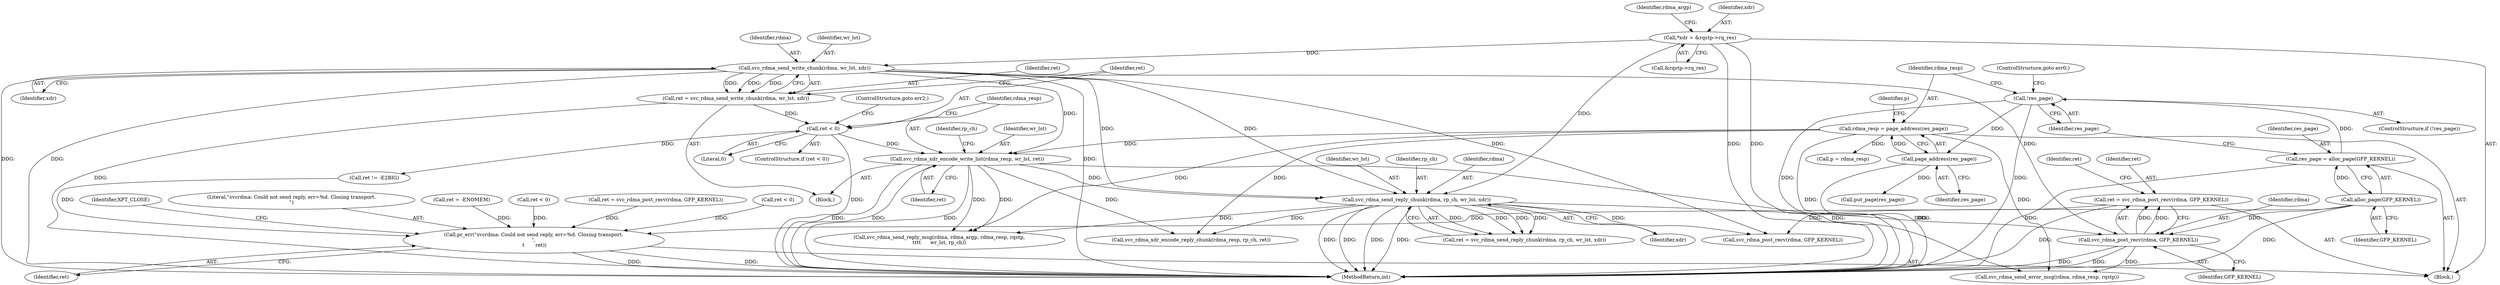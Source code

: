 digraph "0_linux_c70422f760c120480fee4de6c38804c72aa26bc1_40@API" {
"1000275" [label="(Call,ret = svc_rdma_post_recv(rdma, GFP_KERNEL))"];
"1000277" [label="(Call,svc_rdma_post_recv(rdma, GFP_KERNEL))"];
"1000230" [label="(Call,svc_rdma_send_reply_chunk(rdma, rp_ch, wr_lst, xdr))"];
"1000212" [label="(Call,svc_rdma_send_write_chunk(rdma, wr_lst, xdr))"];
"1000119" [label="(Call,*xdr = &rqstp->rq_res)"];
"1000221" [label="(Call,svc_rdma_xdr_encode_write_list(rdma_resp, wr_lst, ret))"];
"1000157" [label="(Call,rdma_resp = page_address(res_page))"];
"1000159" [label="(Call,page_address(res_page))"];
"1000154" [label="(Call,!res_page)"];
"1000149" [label="(Call,res_page = alloc_page(GFP_KERNEL))"];
"1000151" [label="(Call,alloc_page(GFP_KERNEL))"];
"1000217" [label="(Call,ret < 0)"];
"1000210" [label="(Call,ret = svc_rdma_send_write_chunk(rdma, wr_lst, xdr))"];
"1000300" [label="(Call,pr_err(\"svcrdma: Could not send reply, err=%d. Closing transport.\n\",\n \t       ret))"];
"1000154" [label="(Call,!res_page)"];
"1000128" [label="(Identifier,rdma_argp)"];
"1000220" [label="(ControlStructure,goto err2;)"];
"1000228" [label="(Call,ret = svc_rdma_send_reply_chunk(rdma, rp_ch, wr_lst, xdr))"];
"1000246" [label="(Call,svc_rdma_post_recv(rdma, GFP_KERNEL))"];
"1000254" [label="(Call,svc_rdma_send_reply_msg(rdma, rdma_argp, rdma_resp, rqstp,\n\t\t\t\t      wr_lst, rp_ch))"];
"1000217" [label="(Call,ret < 0)"];
"1000234" [label="(Identifier,xdr)"];
"1000119" [label="(Call,*xdr = &rqstp->rq_res)"];
"1000275" [label="(Call,ret = svc_rdma_post_recv(rdma, GFP_KERNEL))"];
"1000278" [label="(Identifier,rdma)"];
"1000149" [label="(Call,res_page = alloc_page(GFP_KERNEL))"];
"1000155" [label="(Identifier,res_page)"];
"1000216" [label="(ControlStructure,if (ret < 0))"];
"1000302" [label="(Identifier,ret)"];
"1000211" [label="(Identifier,ret)"];
"1000224" [label="(Identifier,ret)"];
"1000226" [label="(Identifier,rp_ch)"];
"1000120" [label="(Identifier,xdr)"];
"1000218" [label="(Identifier,ret)"];
"1000301" [label="(Literal,\"svcrdma: Could not send reply, err=%d. Closing transport.\n\")"];
"1000233" [label="(Identifier,wr_lst)"];
"1000270" [label="(Call,ret != -E2BIG)"];
"1000152" [label="(Identifier,GFP_KERNEL)"];
"1000277" [label="(Call,svc_rdma_post_recv(rdma, GFP_KERNEL))"];
"1000159" [label="(Call,page_address(res_page))"];
"1000209" [label="(Block,)"];
"1000162" [label="(Identifier,p)"];
"1000145" [label="(Call,ret = -ENOMEM)"];
"1000213" [label="(Identifier,rdma)"];
"1000240" [label="(Call,svc_rdma_xdr_encode_reply_chunk(rdma_resp, rp_ch, ret))"];
"1000161" [label="(Call,p = rdma_resp)"];
"1000219" [label="(Literal,0)"];
"1000262" [label="(Call,ret < 0)"];
"1000151" [label="(Call,alloc_page(GFP_KERNEL))"];
"1000244" [label="(Call,ret = svc_rdma_post_recv(rdma, GFP_KERNEL))"];
"1000285" [label="(Call,svc_rdma_send_error_msg(rdma, rdma_resp, rqstp))"];
"1000276" [label="(Identifier,ret)"];
"1000281" [label="(Identifier,ret)"];
"1000153" [label="(ControlStructure,if (!res_page))"];
"1000150" [label="(Identifier,res_page)"];
"1000160" [label="(Identifier,res_page)"];
"1000290" [label="(Call,ret < 0)"];
"1000232" [label="(Identifier,rp_ch)"];
"1000222" [label="(Identifier,rdma_resp)"];
"1000212" [label="(Call,svc_rdma_send_write_chunk(rdma, wr_lst, xdr))"];
"1000221" [label="(Call,svc_rdma_xdr_encode_write_list(rdma_resp, wr_lst, ret))"];
"1000215" [label="(Identifier,xdr)"];
"1000231" [label="(Identifier,rdma)"];
"1000121" [label="(Call,&rqstp->rq_res)"];
"1000156" [label="(ControlStructure,goto err0;)"];
"1000106" [label="(Block,)"];
"1000230" [label="(Call,svc_rdma_send_reply_chunk(rdma, rp_ch, wr_lst, xdr))"];
"1000304" [label="(Identifier,XPT_CLOSE)"];
"1000158" [label="(Identifier,rdma_resp)"];
"1000223" [label="(Identifier,wr_lst)"];
"1000210" [label="(Call,ret = svc_rdma_send_write_chunk(rdma, wr_lst, xdr))"];
"1000297" [label="(Call,put_page(res_page))"];
"1000279" [label="(Identifier,GFP_KERNEL)"];
"1000214" [label="(Identifier,wr_lst)"];
"1000157" [label="(Call,rdma_resp = page_address(res_page))"];
"1000312" [label="(MethodReturn,int)"];
"1000300" [label="(Call,pr_err(\"svcrdma: Could not send reply, err=%d. Closing transport.\n\",\n \t       ret))"];
"1000275" -> "1000106"  [label="AST: "];
"1000275" -> "1000277"  [label="CFG: "];
"1000276" -> "1000275"  [label="AST: "];
"1000277" -> "1000275"  [label="AST: "];
"1000281" -> "1000275"  [label="CFG: "];
"1000275" -> "1000312"  [label="DDG: "];
"1000277" -> "1000275"  [label="DDG: "];
"1000277" -> "1000275"  [label="DDG: "];
"1000275" -> "1000300"  [label="DDG: "];
"1000277" -> "1000279"  [label="CFG: "];
"1000278" -> "1000277"  [label="AST: "];
"1000279" -> "1000277"  [label="AST: "];
"1000277" -> "1000312"  [label="DDG: "];
"1000277" -> "1000312"  [label="DDG: "];
"1000230" -> "1000277"  [label="DDG: "];
"1000212" -> "1000277"  [label="DDG: "];
"1000151" -> "1000277"  [label="DDG: "];
"1000277" -> "1000285"  [label="DDG: "];
"1000230" -> "1000228"  [label="AST: "];
"1000230" -> "1000234"  [label="CFG: "];
"1000231" -> "1000230"  [label="AST: "];
"1000232" -> "1000230"  [label="AST: "];
"1000233" -> "1000230"  [label="AST: "];
"1000234" -> "1000230"  [label="AST: "];
"1000228" -> "1000230"  [label="CFG: "];
"1000230" -> "1000312"  [label="DDG: "];
"1000230" -> "1000312"  [label="DDG: "];
"1000230" -> "1000312"  [label="DDG: "];
"1000230" -> "1000312"  [label="DDG: "];
"1000230" -> "1000228"  [label="DDG: "];
"1000230" -> "1000228"  [label="DDG: "];
"1000230" -> "1000228"  [label="DDG: "];
"1000230" -> "1000228"  [label="DDG: "];
"1000212" -> "1000230"  [label="DDG: "];
"1000212" -> "1000230"  [label="DDG: "];
"1000221" -> "1000230"  [label="DDG: "];
"1000119" -> "1000230"  [label="DDG: "];
"1000230" -> "1000240"  [label="DDG: "];
"1000230" -> "1000246"  [label="DDG: "];
"1000230" -> "1000254"  [label="DDG: "];
"1000212" -> "1000210"  [label="AST: "];
"1000212" -> "1000215"  [label="CFG: "];
"1000213" -> "1000212"  [label="AST: "];
"1000214" -> "1000212"  [label="AST: "];
"1000215" -> "1000212"  [label="AST: "];
"1000210" -> "1000212"  [label="CFG: "];
"1000212" -> "1000312"  [label="DDG: "];
"1000212" -> "1000312"  [label="DDG: "];
"1000212" -> "1000312"  [label="DDG: "];
"1000212" -> "1000210"  [label="DDG: "];
"1000212" -> "1000210"  [label="DDG: "];
"1000212" -> "1000210"  [label="DDG: "];
"1000119" -> "1000212"  [label="DDG: "];
"1000212" -> "1000221"  [label="DDG: "];
"1000212" -> "1000246"  [label="DDG: "];
"1000119" -> "1000106"  [label="AST: "];
"1000119" -> "1000121"  [label="CFG: "];
"1000120" -> "1000119"  [label="AST: "];
"1000121" -> "1000119"  [label="AST: "];
"1000128" -> "1000119"  [label="CFG: "];
"1000119" -> "1000312"  [label="DDG: "];
"1000119" -> "1000312"  [label="DDG: "];
"1000221" -> "1000209"  [label="AST: "];
"1000221" -> "1000224"  [label="CFG: "];
"1000222" -> "1000221"  [label="AST: "];
"1000223" -> "1000221"  [label="AST: "];
"1000224" -> "1000221"  [label="AST: "];
"1000226" -> "1000221"  [label="CFG: "];
"1000221" -> "1000312"  [label="DDG: "];
"1000221" -> "1000312"  [label="DDG: "];
"1000221" -> "1000312"  [label="DDG: "];
"1000157" -> "1000221"  [label="DDG: "];
"1000217" -> "1000221"  [label="DDG: "];
"1000221" -> "1000240"  [label="DDG: "];
"1000221" -> "1000254"  [label="DDG: "];
"1000221" -> "1000254"  [label="DDG: "];
"1000221" -> "1000285"  [label="DDG: "];
"1000157" -> "1000106"  [label="AST: "];
"1000157" -> "1000159"  [label="CFG: "];
"1000158" -> "1000157"  [label="AST: "];
"1000159" -> "1000157"  [label="AST: "];
"1000162" -> "1000157"  [label="CFG: "];
"1000157" -> "1000312"  [label="DDG: "];
"1000159" -> "1000157"  [label="DDG: "];
"1000157" -> "1000161"  [label="DDG: "];
"1000157" -> "1000240"  [label="DDG: "];
"1000157" -> "1000254"  [label="DDG: "];
"1000157" -> "1000285"  [label="DDG: "];
"1000159" -> "1000160"  [label="CFG: "];
"1000160" -> "1000159"  [label="AST: "];
"1000159" -> "1000312"  [label="DDG: "];
"1000154" -> "1000159"  [label="DDG: "];
"1000159" -> "1000297"  [label="DDG: "];
"1000154" -> "1000153"  [label="AST: "];
"1000154" -> "1000155"  [label="CFG: "];
"1000155" -> "1000154"  [label="AST: "];
"1000156" -> "1000154"  [label="CFG: "];
"1000158" -> "1000154"  [label="CFG: "];
"1000154" -> "1000312"  [label="DDG: "];
"1000154" -> "1000312"  [label="DDG: "];
"1000149" -> "1000154"  [label="DDG: "];
"1000149" -> "1000106"  [label="AST: "];
"1000149" -> "1000151"  [label="CFG: "];
"1000150" -> "1000149"  [label="AST: "];
"1000151" -> "1000149"  [label="AST: "];
"1000155" -> "1000149"  [label="CFG: "];
"1000149" -> "1000312"  [label="DDG: "];
"1000151" -> "1000149"  [label="DDG: "];
"1000151" -> "1000152"  [label="CFG: "];
"1000152" -> "1000151"  [label="AST: "];
"1000151" -> "1000312"  [label="DDG: "];
"1000151" -> "1000246"  [label="DDG: "];
"1000217" -> "1000216"  [label="AST: "];
"1000217" -> "1000219"  [label="CFG: "];
"1000218" -> "1000217"  [label="AST: "];
"1000219" -> "1000217"  [label="AST: "];
"1000220" -> "1000217"  [label="CFG: "];
"1000222" -> "1000217"  [label="CFG: "];
"1000217" -> "1000312"  [label="DDG: "];
"1000210" -> "1000217"  [label="DDG: "];
"1000217" -> "1000270"  [label="DDG: "];
"1000210" -> "1000209"  [label="AST: "];
"1000211" -> "1000210"  [label="AST: "];
"1000218" -> "1000210"  [label="CFG: "];
"1000210" -> "1000312"  [label="DDG: "];
"1000300" -> "1000106"  [label="AST: "];
"1000300" -> "1000302"  [label="CFG: "];
"1000301" -> "1000300"  [label="AST: "];
"1000302" -> "1000300"  [label="AST: "];
"1000304" -> "1000300"  [label="CFG: "];
"1000300" -> "1000312"  [label="DDG: "];
"1000300" -> "1000312"  [label="DDG: "];
"1000290" -> "1000300"  [label="DDG: "];
"1000262" -> "1000300"  [label="DDG: "];
"1000244" -> "1000300"  [label="DDG: "];
"1000145" -> "1000300"  [label="DDG: "];
"1000270" -> "1000300"  [label="DDG: "];
}
